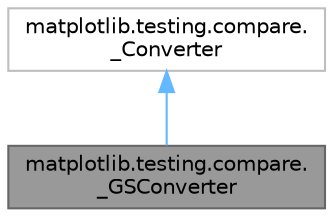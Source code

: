 digraph "matplotlib.testing.compare._GSConverter"
{
 // LATEX_PDF_SIZE
  bgcolor="transparent";
  edge [fontname=Helvetica,fontsize=10,labelfontname=Helvetica,labelfontsize=10];
  node [fontname=Helvetica,fontsize=10,shape=box,height=0.2,width=0.4];
  Node1 [id="Node000001",label="matplotlib.testing.compare.\l_GSConverter",height=0.2,width=0.4,color="gray40", fillcolor="grey60", style="filled", fontcolor="black",tooltip=" "];
  Node2 -> Node1 [id="edge2_Node000001_Node000002",dir="back",color="steelblue1",style="solid",tooltip=" "];
  Node2 [id="Node000002",label="matplotlib.testing.compare.\l_Converter",height=0.2,width=0.4,color="grey75", fillcolor="white", style="filled",URL="$da/d6a/classmatplotlib_1_1testing_1_1compare_1_1__Converter.html",tooltip=" "];
}
